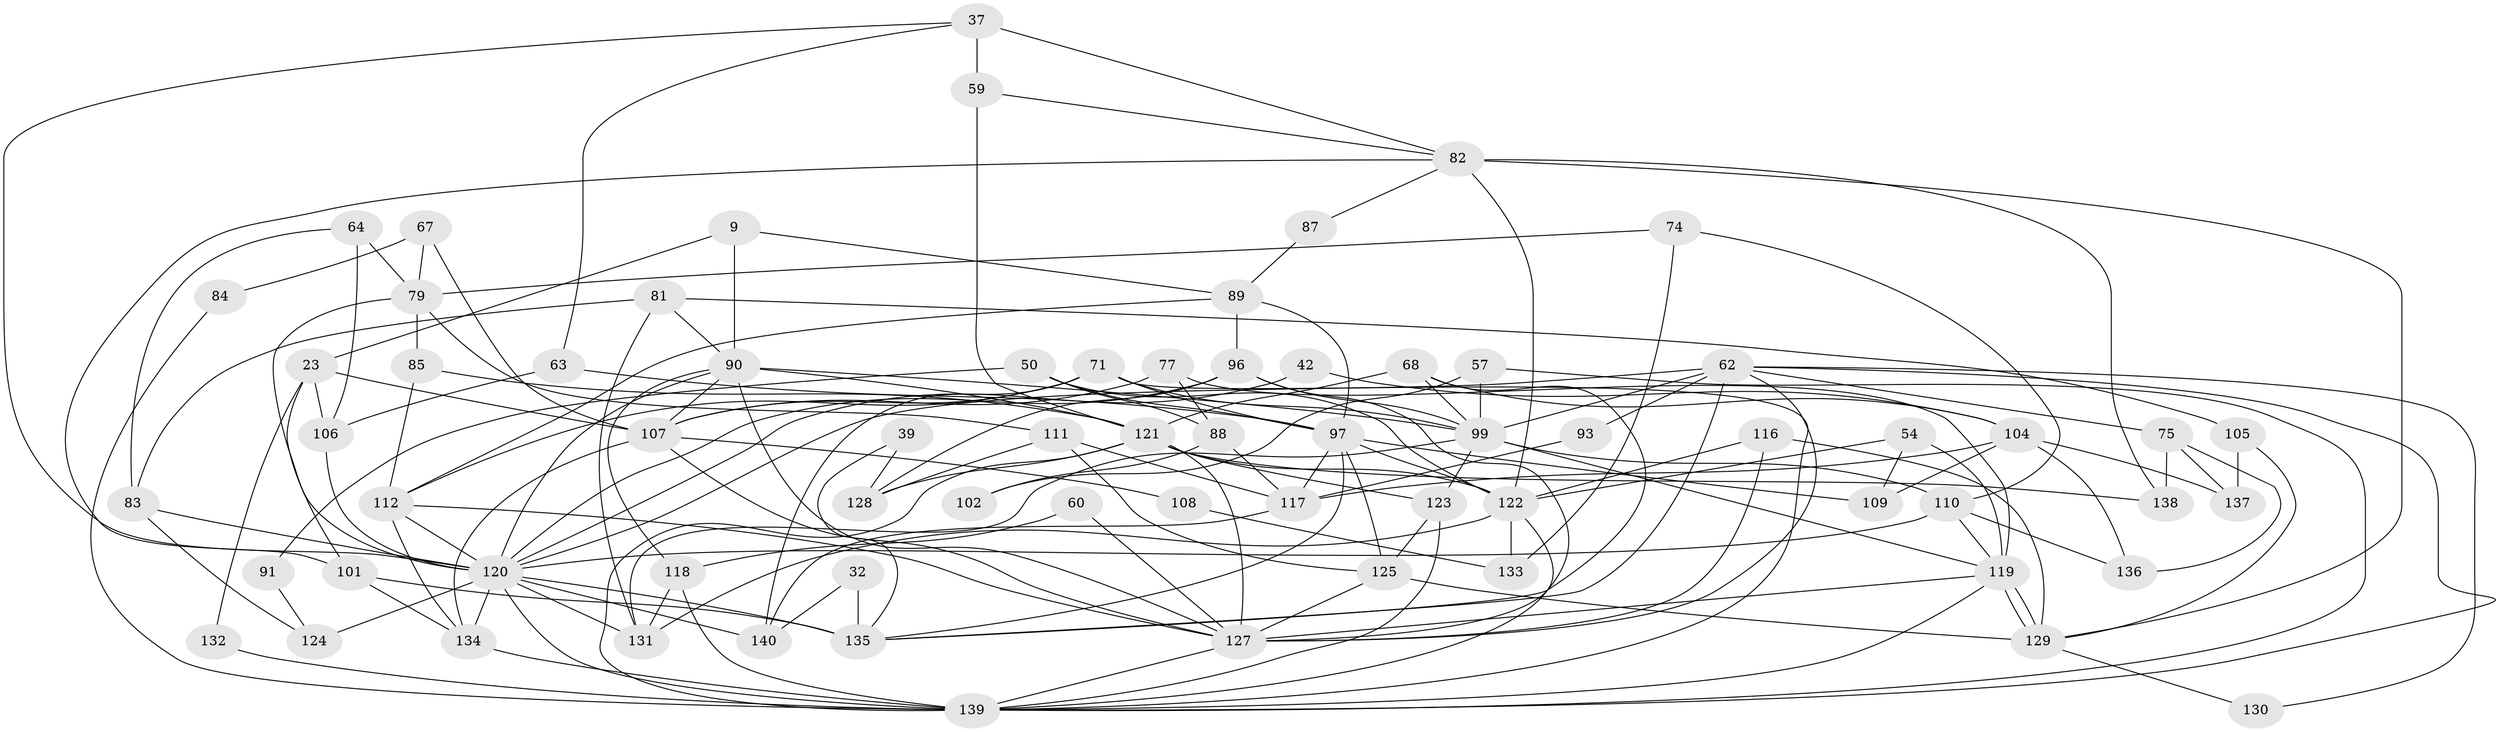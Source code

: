 // original degree distribution, {4: 0.2357142857142857, 3: 0.30714285714285716, 2: 0.1357142857142857, 5: 0.15, 7: 0.04285714285714286, 6: 0.11428571428571428, 10: 0.007142857142857143, 8: 0.007142857142857143}
// Generated by graph-tools (version 1.1) at 2025/55/03/04/25 21:55:24]
// undirected, 70 vertices, 165 edges
graph export_dot {
graph [start="1"]
  node [color=gray90,style=filled];
  9;
  23;
  32 [super="+8"];
  37 [super="+36"];
  39;
  42;
  50;
  54;
  57;
  59;
  60;
  62 [super="+27"];
  63;
  64 [super="+22"];
  67;
  68 [super="+55"];
  71 [super="+28"];
  74;
  75;
  77;
  79 [super="+76"];
  81 [super="+56"];
  82 [super="+61"];
  83 [super="+65"];
  84;
  85;
  87;
  88 [super="+3"];
  89;
  90 [super="+10+73+72"];
  91;
  93;
  96 [super="+92"];
  97 [super="+40+49"];
  99 [super="+26+45"];
  101 [super="+16"];
  102;
  104 [super="+53"];
  105;
  106;
  107 [super="+52+44"];
  108;
  109;
  110 [super="+48"];
  111 [super="+21+25"];
  112 [super="+6+103"];
  116;
  117;
  118;
  119 [super="+15"];
  120 [super="+13+35+38+78+58+113"];
  121 [super="+11+29+115"];
  122 [super="+41"];
  123 [super="+94"];
  124;
  125;
  127 [super="+24+100"];
  128;
  129 [super="+69"];
  130;
  131 [super="+47"];
  132;
  133 [super="+5"];
  134;
  135 [super="+70+126"];
  136;
  137;
  138 [super="+19"];
  139 [super="+86+98+14"];
  140;
  9 -- 89;
  9 -- 23;
  9 -- 90;
  23 -- 101;
  23 -- 106;
  23 -- 107 [weight=2];
  23 -- 132;
  32 -- 135 [weight=2];
  32 -- 140;
  37 -- 59 [weight=2];
  37 -- 63;
  37 -- 82;
  37 -- 120;
  39 -- 128;
  39 -- 135;
  42 -- 104 [weight=2];
  42 -- 120;
  50 -- 88 [weight=2];
  50 -- 91;
  50 -- 122;
  50 -- 97;
  54 -- 119;
  54 -- 122;
  54 -- 109;
  57 -- 99;
  57 -- 102;
  57 -- 139;
  59 -- 82;
  59 -- 121;
  60 -- 118;
  60 -- 127;
  62 -- 130;
  62 -- 127;
  62 -- 99 [weight=2];
  62 -- 135 [weight=2];
  62 -- 75;
  62 -- 93;
  62 -- 120;
  62 -- 139;
  63 -- 106;
  63 -- 97;
  64 -- 106;
  64 -- 83;
  64 -- 79;
  67 -- 107;
  67 -- 79;
  67 -- 84;
  68 -- 104 [weight=2];
  68 -- 135;
  68 -- 99 [weight=2];
  68 -- 121 [weight=3];
  71 -- 112;
  71 -- 107 [weight=2];
  71 -- 99 [weight=2];
  71 -- 140;
  71 -- 139;
  71 -- 97;
  74 -- 110;
  74 -- 133;
  74 -- 79;
  75 -- 136;
  75 -- 137;
  75 -- 138;
  77 -- 119 [weight=2];
  77 -- 88;
  77 -- 107;
  79 -- 111;
  79 -- 120 [weight=2];
  79 -- 85;
  81 -- 105;
  81 -- 131;
  81 -- 90;
  81 -- 83;
  82 -- 87;
  82 -- 138;
  82 -- 122 [weight=2];
  82 -- 129;
  82 -- 101;
  83 -- 124 [weight=2];
  83 -- 120;
  84 -- 139;
  85 -- 112;
  85 -- 121;
  87 -- 89;
  88 -- 117;
  88 -- 102;
  89 -- 96;
  89 -- 97;
  89 -- 112;
  90 -- 118;
  90 -- 120 [weight=2];
  90 -- 127 [weight=2];
  90 -- 121 [weight=2];
  90 -- 99;
  90 -- 107;
  91 -- 124;
  93 -- 117;
  96 -- 128;
  96 -- 120;
  96 -- 127 [weight=3];
  96 -- 99;
  97 -- 135;
  97 -- 122;
  97 -- 117;
  97 -- 125;
  97 -- 109;
  99 -- 119;
  99 -- 110;
  99 -- 123;
  99 -- 131;
  101 -- 134;
  101 -- 135 [weight=2];
  104 -- 117 [weight=2];
  104 -- 109;
  104 -- 137;
  104 -- 136;
  105 -- 137;
  105 -- 129;
  106 -- 120 [weight=2];
  107 -- 134;
  107 -- 127;
  107 -- 108;
  108 -- 133;
  110 -- 120;
  110 -- 136;
  110 -- 119;
  111 -- 117;
  111 -- 128;
  111 -- 125;
  112 -- 120;
  112 -- 127 [weight=2];
  112 -- 134;
  116 -- 129;
  116 -- 122;
  116 -- 127;
  117 -- 140;
  118 -- 131;
  118 -- 139;
  119 -- 129 [weight=2];
  119 -- 129;
  119 -- 127;
  119 -- 139 [weight=2];
  120 -- 131;
  120 -- 124 [weight=3];
  120 -- 135 [weight=4];
  120 -- 140;
  120 -- 134 [weight=2];
  120 -- 139 [weight=2];
  121 -- 127;
  121 -- 122 [weight=2];
  121 -- 123 [weight=3];
  121 -- 128;
  121 -- 138;
  121 -- 139 [weight=2];
  122 -- 133 [weight=3];
  122 -- 139;
  122 -- 131;
  123 -- 125 [weight=2];
  123 -- 139;
  125 -- 129;
  125 -- 127;
  127 -- 139;
  129 -- 130;
  132 -- 139;
  134 -- 139;
}
